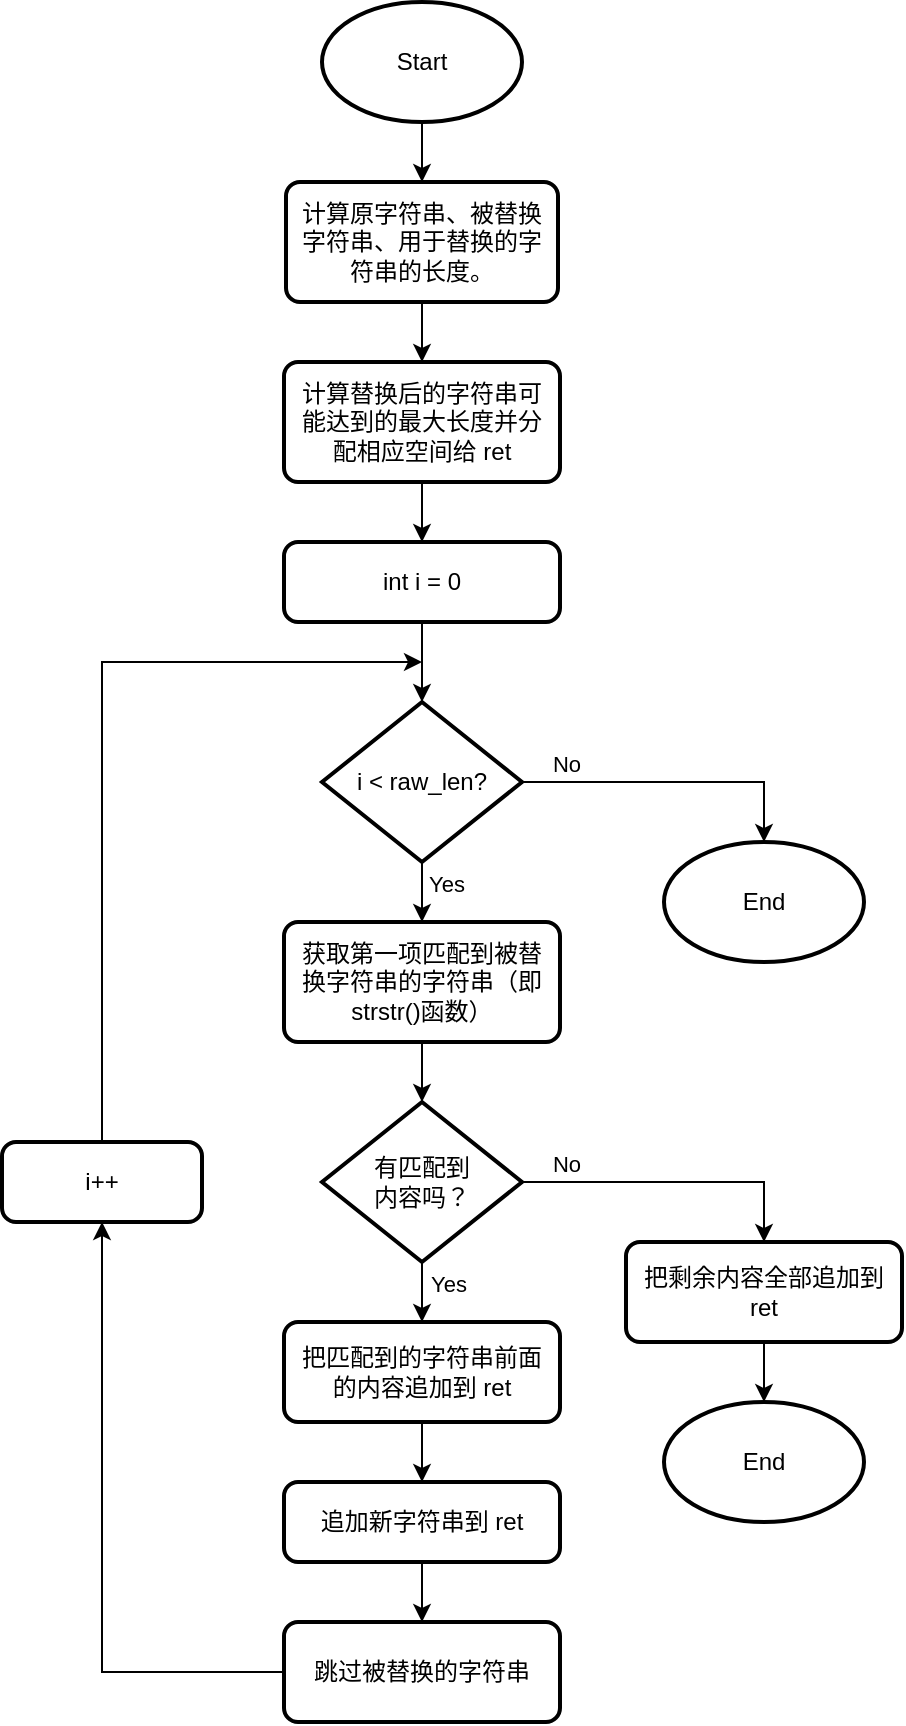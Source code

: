 <mxfile version="22.1.2" type="device">
  <diagram id="C5RBs43oDa-KdzZeNtuy" name="Page-1">
    <mxGraphModel dx="806" dy="504" grid="1" gridSize="10" guides="1" tooltips="1" connect="1" arrows="1" fold="1" page="1" pageScale="1" pageWidth="827" pageHeight="1169" math="0" shadow="0">
      <root>
        <mxCell id="WIyWlLk6GJQsqaUBKTNV-0" />
        <mxCell id="WIyWlLk6GJQsqaUBKTNV-1" parent="WIyWlLk6GJQsqaUBKTNV-0" />
        <mxCell id="fk349b4Uj1VeucFDufq2-0" value="Start" style="strokeWidth=2;html=1;shape=mxgraph.flowchart.start_1;whiteSpace=wrap;" parent="WIyWlLk6GJQsqaUBKTNV-1" vertex="1">
          <mxGeometry x="230" y="70" width="100" height="60" as="geometry" />
        </mxCell>
        <mxCell id="fk349b4Uj1VeucFDufq2-1" value="计算替换后的字符串可&lt;br&gt;能达到的最大长度并分&lt;br&gt;配相应空间给 ret" style="rounded=1;whiteSpace=wrap;html=1;absoluteArcSize=1;arcSize=14;strokeWidth=2;" parent="WIyWlLk6GJQsqaUBKTNV-1" vertex="1">
          <mxGeometry x="211" y="250" width="138" height="60" as="geometry" />
        </mxCell>
        <mxCell id="fk349b4Uj1VeucFDufq2-3" value="" style="endArrow=classic;html=1;rounded=0;exitX=0.5;exitY=1;exitDx=0;exitDy=0;exitPerimeter=0;entryX=0.5;entryY=0;entryDx=0;entryDy=0;" parent="WIyWlLk6GJQsqaUBKTNV-1" source="fk349b4Uj1VeucFDufq2-0" target="ql-w0xa51KWZOx_JPtbp-0" edge="1">
          <mxGeometry width="50" height="50" relative="1" as="geometry">
            <mxPoint x="390" y="200" as="sourcePoint" />
            <mxPoint x="440" y="150" as="targetPoint" />
          </mxGeometry>
        </mxCell>
        <mxCell id="fk349b4Uj1VeucFDufq2-10" value="有匹配到&lt;br&gt;内容吗？" style="strokeWidth=2;html=1;shape=mxgraph.flowchart.decision;whiteSpace=wrap;" parent="WIyWlLk6GJQsqaUBKTNV-1" vertex="1">
          <mxGeometry x="230" y="620" width="100" height="80" as="geometry" />
        </mxCell>
        <mxCell id="fk349b4Uj1VeucFDufq2-12" value="" style="endArrow=classic;html=1;rounded=0;exitX=0.5;exitY=1;exitDx=0;exitDy=0;exitPerimeter=0;entryX=0.5;entryY=0;entryDx=0;entryDy=0;" parent="WIyWlLk6GJQsqaUBKTNV-1" source="fk349b4Uj1VeucFDufq2-10" target="ql-w0xa51KWZOx_JPtbp-7" edge="1">
          <mxGeometry width="50" height="50" relative="1" as="geometry">
            <mxPoint x="731" y="580" as="sourcePoint" />
            <mxPoint x="281" y="740" as="targetPoint" />
          </mxGeometry>
        </mxCell>
        <mxCell id="fk349b4Uj1VeucFDufq2-13" value="Yes" style="edgeLabel;html=1;align=center;verticalAlign=middle;resizable=0;points=[];" parent="fk349b4Uj1VeucFDufq2-12" vertex="1" connectable="0">
          <mxGeometry x="-0.283" relative="1" as="geometry">
            <mxPoint x="13" as="offset" />
          </mxGeometry>
        </mxCell>
        <mxCell id="ql-w0xa51KWZOx_JPtbp-0" value="计算原字符串、被替换&lt;br&gt;字符串、用于替换的字&lt;br&gt;符串的长度。" style="rounded=1;whiteSpace=wrap;html=1;absoluteArcSize=1;arcSize=14;strokeWidth=2;" parent="WIyWlLk6GJQsqaUBKTNV-1" vertex="1">
          <mxGeometry x="212" y="160" width="136" height="60" as="geometry" />
        </mxCell>
        <mxCell id="ql-w0xa51KWZOx_JPtbp-1" value="" style="endArrow=classic;html=1;rounded=0;exitX=0.5;exitY=1;exitDx=0;exitDy=0;entryX=0.5;entryY=0;entryDx=0;entryDy=0;" parent="WIyWlLk6GJQsqaUBKTNV-1" source="ql-w0xa51KWZOx_JPtbp-0" target="fk349b4Uj1VeucFDufq2-1" edge="1">
          <mxGeometry width="50" height="50" relative="1" as="geometry">
            <mxPoint x="312" y="140" as="sourcePoint" />
            <mxPoint x="312" y="170" as="targetPoint" />
          </mxGeometry>
        </mxCell>
        <mxCell id="ql-w0xa51KWZOx_JPtbp-3" value="获取第一项匹配到被替&lt;br&gt;换字符串的字符串（即&lt;br&gt;strstr()函数）" style="rounded=1;whiteSpace=wrap;html=1;absoluteArcSize=1;arcSize=14;strokeWidth=2;" parent="WIyWlLk6GJQsqaUBKTNV-1" vertex="1">
          <mxGeometry x="211" y="530" width="138" height="60" as="geometry" />
        </mxCell>
        <mxCell id="ql-w0xa51KWZOx_JPtbp-5" value="" style="endArrow=classic;html=1;rounded=0;exitX=0.5;exitY=1;exitDx=0;exitDy=0;entryX=0.5;entryY=0;entryDx=0;entryDy=0;" parent="WIyWlLk6GJQsqaUBKTNV-1" source="fk349b4Uj1VeucFDufq2-1" target="lj4rzJIBhFi133bNfF2j-4" edge="1">
          <mxGeometry width="50" height="50" relative="1" as="geometry">
            <mxPoint x="280" y="320" as="sourcePoint" />
            <mxPoint x="315" y="344" as="targetPoint" />
          </mxGeometry>
        </mxCell>
        <mxCell id="ql-w0xa51KWZOx_JPtbp-6" value="" style="endArrow=classic;html=1;rounded=0;exitX=0.5;exitY=1;exitDx=0;exitDy=0;entryX=0.5;entryY=0;entryDx=0;entryDy=0;entryPerimeter=0;" parent="WIyWlLk6GJQsqaUBKTNV-1" source="ql-w0xa51KWZOx_JPtbp-3" target="fk349b4Uj1VeucFDufq2-10" edge="1">
          <mxGeometry width="50" height="50" relative="1" as="geometry">
            <mxPoint x="308" y="612" as="sourcePoint" />
            <mxPoint x="301" y="620" as="targetPoint" />
          </mxGeometry>
        </mxCell>
        <mxCell id="ql-w0xa51KWZOx_JPtbp-7" value="把匹配到的字符串前面&lt;br&gt;的内容追加到 ret" style="rounded=1;whiteSpace=wrap;html=1;absoluteArcSize=1;arcSize=14;strokeWidth=2;" parent="WIyWlLk6GJQsqaUBKTNV-1" vertex="1">
          <mxGeometry x="211" y="730" width="138" height="50" as="geometry" />
        </mxCell>
        <mxCell id="ql-w0xa51KWZOx_JPtbp-9" value="追加新字符串到 ret" style="rounded=1;whiteSpace=wrap;html=1;absoluteArcSize=1;arcSize=14;strokeWidth=2;" parent="WIyWlLk6GJQsqaUBKTNV-1" vertex="1">
          <mxGeometry x="211" y="810" width="138" height="40" as="geometry" />
        </mxCell>
        <mxCell id="ql-w0xa51KWZOx_JPtbp-10" value="把剩余内容全部追加到&lt;br&gt;ret" style="rounded=1;whiteSpace=wrap;html=1;absoluteArcSize=1;arcSize=14;strokeWidth=2;" parent="WIyWlLk6GJQsqaUBKTNV-1" vertex="1">
          <mxGeometry x="382" y="690" width="138" height="50" as="geometry" />
        </mxCell>
        <mxCell id="ql-w0xa51KWZOx_JPtbp-11" value="" style="endArrow=classic;html=1;rounded=0;exitX=1;exitY=0.5;exitDx=0;exitDy=0;exitPerimeter=0;entryX=0.5;entryY=0;entryDx=0;entryDy=0;" parent="WIyWlLk6GJQsqaUBKTNV-1" source="fk349b4Uj1VeucFDufq2-10" target="ql-w0xa51KWZOx_JPtbp-10" edge="1">
          <mxGeometry width="50" height="50" relative="1" as="geometry">
            <mxPoint x="442" y="710" as="sourcePoint" />
            <mxPoint x="512" y="670" as="targetPoint" />
            <Array as="points">
              <mxPoint x="451" y="660" />
            </Array>
          </mxGeometry>
        </mxCell>
        <mxCell id="ql-w0xa51KWZOx_JPtbp-12" value="No" style="edgeLabel;html=1;align=center;verticalAlign=middle;resizable=0;points=[];" parent="ql-w0xa51KWZOx_JPtbp-11" vertex="1" connectable="0">
          <mxGeometry x="-0.717" y="1" relative="1" as="geometry">
            <mxPoint y="-8" as="offset" />
          </mxGeometry>
        </mxCell>
        <mxCell id="ql-w0xa51KWZOx_JPtbp-13" value="跳过被替换的字符串" style="rounded=1;whiteSpace=wrap;html=1;absoluteArcSize=1;arcSize=14;strokeWidth=2;" parent="WIyWlLk6GJQsqaUBKTNV-1" vertex="1">
          <mxGeometry x="211" y="880" width="138" height="50" as="geometry" />
        </mxCell>
        <mxCell id="ql-w0xa51KWZOx_JPtbp-14" value="" style="endArrow=classic;html=1;rounded=0;exitX=0.5;exitY=1;exitDx=0;exitDy=0;entryX=0.5;entryY=0;entryDx=0;entryDy=0;" parent="WIyWlLk6GJQsqaUBKTNV-1" source="ql-w0xa51KWZOx_JPtbp-7" target="ql-w0xa51KWZOx_JPtbp-9" edge="1">
          <mxGeometry width="50" height="50" relative="1" as="geometry">
            <mxPoint x="298" y="867" as="sourcePoint" />
            <mxPoint x="298" y="897" as="targetPoint" />
          </mxGeometry>
        </mxCell>
        <mxCell id="ql-w0xa51KWZOx_JPtbp-15" value="" style="endArrow=classic;html=1;rounded=0;exitX=0.5;exitY=1;exitDx=0;exitDy=0;entryX=0.5;entryY=0;entryDx=0;entryDy=0;" parent="WIyWlLk6GJQsqaUBKTNV-1" source="ql-w0xa51KWZOx_JPtbp-9" target="ql-w0xa51KWZOx_JPtbp-13" edge="1">
          <mxGeometry width="50" height="50" relative="1" as="geometry">
            <mxPoint x="301" y="945" as="sourcePoint" />
            <mxPoint x="301" y="975" as="targetPoint" />
          </mxGeometry>
        </mxCell>
        <mxCell id="ql-w0xa51KWZOx_JPtbp-17" value="End" style="strokeWidth=2;html=1;shape=mxgraph.flowchart.start_1;whiteSpace=wrap;" parent="WIyWlLk6GJQsqaUBKTNV-1" vertex="1">
          <mxGeometry x="401" y="770" width="100" height="60" as="geometry" />
        </mxCell>
        <mxCell id="ql-w0xa51KWZOx_JPtbp-22" value="" style="endArrow=classic;html=1;rounded=0;exitX=0.5;exitY=1;exitDx=0;exitDy=0;entryX=0.5;entryY=0;entryDx=0;entryDy=0;entryPerimeter=0;" parent="WIyWlLk6GJQsqaUBKTNV-1" source="ql-w0xa51KWZOx_JPtbp-10" target="ql-w0xa51KWZOx_JPtbp-17" edge="1">
          <mxGeometry width="50" height="50" relative="1" as="geometry">
            <mxPoint x="451" y="850" as="sourcePoint" />
            <mxPoint x="487" y="820" as="targetPoint" />
          </mxGeometry>
        </mxCell>
        <mxCell id="lj4rzJIBhFi133bNfF2j-1" value="End" style="strokeWidth=2;html=1;shape=mxgraph.flowchart.start_1;whiteSpace=wrap;" vertex="1" parent="WIyWlLk6GJQsqaUBKTNV-1">
          <mxGeometry x="401" y="490" width="100" height="60" as="geometry" />
        </mxCell>
        <mxCell id="lj4rzJIBhFi133bNfF2j-3" value="i &amp;lt; raw_len?" style="strokeWidth=2;html=1;shape=mxgraph.flowchart.decision;whiteSpace=wrap;" vertex="1" parent="WIyWlLk6GJQsqaUBKTNV-1">
          <mxGeometry x="230" y="420" width="100" height="80" as="geometry" />
        </mxCell>
        <mxCell id="lj4rzJIBhFi133bNfF2j-4" value="int i = 0" style="rounded=1;whiteSpace=wrap;html=1;absoluteArcSize=1;arcSize=14;strokeWidth=2;" vertex="1" parent="WIyWlLk6GJQsqaUBKTNV-1">
          <mxGeometry x="211" y="340" width="138" height="40" as="geometry" />
        </mxCell>
        <mxCell id="lj4rzJIBhFi133bNfF2j-5" value="" style="endArrow=classic;html=1;rounded=0;exitX=0.5;exitY=1;exitDx=0;exitDy=0;entryX=0.5;entryY=0;entryDx=0;entryDy=0;entryPerimeter=0;" edge="1" parent="WIyWlLk6GJQsqaUBKTNV-1" source="lj4rzJIBhFi133bNfF2j-4" target="lj4rzJIBhFi133bNfF2j-3">
          <mxGeometry width="50" height="50" relative="1" as="geometry">
            <mxPoint x="290" y="388" as="sourcePoint" />
            <mxPoint x="290" y="418" as="targetPoint" />
          </mxGeometry>
        </mxCell>
        <mxCell id="lj4rzJIBhFi133bNfF2j-6" value="" style="endArrow=classic;html=1;rounded=0;exitX=0.5;exitY=1;exitDx=0;exitDy=0;entryX=0.5;entryY=0;entryDx=0;entryDy=0;exitPerimeter=0;" edge="1" parent="WIyWlLk6GJQsqaUBKTNV-1" source="lj4rzJIBhFi133bNfF2j-3" target="ql-w0xa51KWZOx_JPtbp-3">
          <mxGeometry width="50" height="50" relative="1" as="geometry">
            <mxPoint x="315" y="514" as="sourcePoint" />
            <mxPoint x="315" y="544" as="targetPoint" />
          </mxGeometry>
        </mxCell>
        <mxCell id="lj4rzJIBhFi133bNfF2j-10" value="Yes" style="edgeLabel;html=1;align=center;verticalAlign=middle;resizable=0;points=[];" vertex="1" connectable="0" parent="lj4rzJIBhFi133bNfF2j-6">
          <mxGeometry x="-0.255" y="1" relative="1" as="geometry">
            <mxPoint x="11" as="offset" />
          </mxGeometry>
        </mxCell>
        <mxCell id="lj4rzJIBhFi133bNfF2j-7" value="i++" style="rounded=1;whiteSpace=wrap;html=1;absoluteArcSize=1;arcSize=14;strokeWidth=2;" vertex="1" parent="WIyWlLk6GJQsqaUBKTNV-1">
          <mxGeometry x="70" y="640" width="100" height="40" as="geometry" />
        </mxCell>
        <mxCell id="lj4rzJIBhFi133bNfF2j-8" value="" style="endArrow=classic;html=1;rounded=0;entryX=0.5;entryY=1;entryDx=0;entryDy=0;exitX=0;exitY=0.5;exitDx=0;exitDy=0;" edge="1" parent="WIyWlLk6GJQsqaUBKTNV-1" source="ql-w0xa51KWZOx_JPtbp-13" target="lj4rzJIBhFi133bNfF2j-7">
          <mxGeometry width="50" height="50" relative="1" as="geometry">
            <mxPoint x="120" y="1010" as="sourcePoint" />
            <mxPoint x="160" y="750" as="targetPoint" />
            <Array as="points">
              <mxPoint x="120" y="905" />
            </Array>
          </mxGeometry>
        </mxCell>
        <mxCell id="lj4rzJIBhFi133bNfF2j-9" value="" style="endArrow=classic;html=1;rounded=0;exitX=0.5;exitY=0;exitDx=0;exitDy=0;" edge="1" parent="WIyWlLk6GJQsqaUBKTNV-1" source="lj4rzJIBhFi133bNfF2j-7">
          <mxGeometry width="50" height="50" relative="1" as="geometry">
            <mxPoint x="100" y="510" as="sourcePoint" />
            <mxPoint x="280" y="400" as="targetPoint" />
            <Array as="points">
              <mxPoint x="120" y="400" />
            </Array>
          </mxGeometry>
        </mxCell>
        <mxCell id="lj4rzJIBhFi133bNfF2j-11" value="" style="endArrow=classic;html=1;rounded=0;exitX=1;exitY=0.5;exitDx=0;exitDy=0;exitPerimeter=0;entryX=0.5;entryY=0;entryDx=0;entryDy=0;entryPerimeter=0;" edge="1" parent="WIyWlLk6GJQsqaUBKTNV-1" source="lj4rzJIBhFi133bNfF2j-3" target="lj4rzJIBhFi133bNfF2j-1">
          <mxGeometry width="50" height="50" relative="1" as="geometry">
            <mxPoint x="353" y="430" as="sourcePoint" />
            <mxPoint x="474" y="500" as="targetPoint" />
            <Array as="points">
              <mxPoint x="451" y="460" />
            </Array>
          </mxGeometry>
        </mxCell>
        <mxCell id="lj4rzJIBhFi133bNfF2j-12" value="No" style="edgeLabel;html=1;align=center;verticalAlign=middle;resizable=0;points=[];" vertex="1" connectable="0" parent="lj4rzJIBhFi133bNfF2j-11">
          <mxGeometry x="-0.717" y="1" relative="1" as="geometry">
            <mxPoint y="-8" as="offset" />
          </mxGeometry>
        </mxCell>
      </root>
    </mxGraphModel>
  </diagram>
</mxfile>
